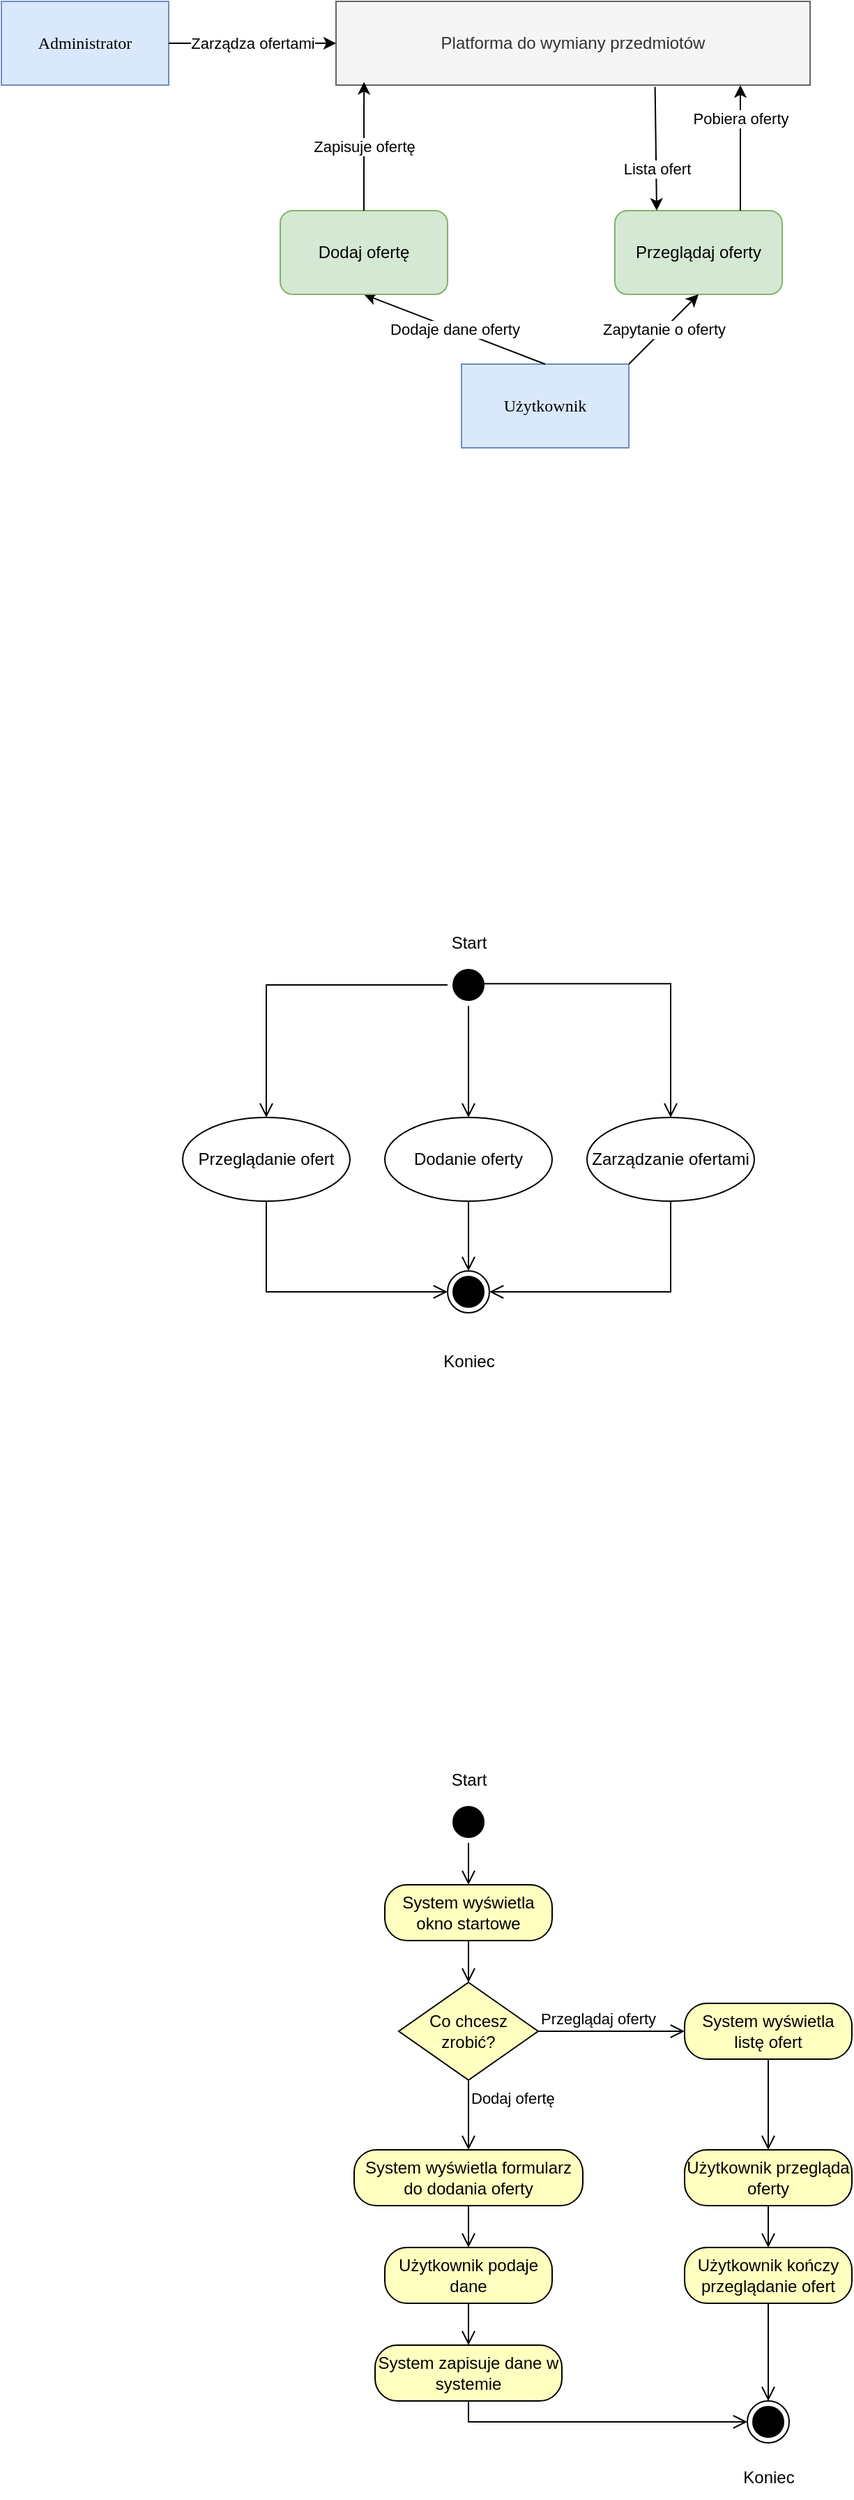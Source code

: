 <mxfile version="26.0.6">
  <diagram name="Strona-1" id="PgIZiGwXGUqN3fMDYzbm">
    <mxGraphModel dx="1105" dy="592" grid="1" gridSize="10" guides="1" tooltips="1" connect="1" arrows="1" fold="1" page="1" pageScale="1" pageWidth="827" pageHeight="1169" background="none" math="0" shadow="0">
      <root>
        <mxCell id="0" />
        <mxCell id="1" parent="0" />
        <mxCell id="xhVxFFICLKK-33eDcB5s-1" value="&lt;font face=&quot;Verdana&quot;&gt;Użytkownik&lt;/font&gt;" style="rounded=0;whiteSpace=wrap;html=1;fillColor=#dae8fc;strokeColor=#6c8ebf;" parent="1" vertex="1">
          <mxGeometry x="400" y="330" width="120" height="60" as="geometry" />
        </mxCell>
        <mxCell id="xhVxFFICLKK-33eDcB5s-3" value="Dodaje dane oferty" style="endArrow=classic;html=1;rounded=0;entryX=0.5;entryY=1;entryDx=0;entryDy=0;exitX=0.5;exitY=0;exitDx=0;exitDy=0;" parent="1" source="xhVxFFICLKK-33eDcB5s-1" target="xhVxFFICLKK-33eDcB5s-6" edge="1">
          <mxGeometry width="50" height="50" relative="1" as="geometry">
            <mxPoint x="360" y="580" as="sourcePoint" />
            <mxPoint x="370" y="340.0" as="targetPoint" />
          </mxGeometry>
        </mxCell>
        <mxCell id="xhVxFFICLKK-33eDcB5s-4" value="&lt;font face=&quot;Verdana&quot;&gt;Administrator&lt;/font&gt;" style="rounded=0;whiteSpace=wrap;html=1;fillColor=#dae8fc;strokeColor=#6c8ebf;" parent="1" vertex="1">
          <mxGeometry x="70" y="70" width="120" height="60" as="geometry" />
        </mxCell>
        <mxCell id="xhVxFFICLKK-33eDcB5s-6" value="Dodaj ofertę" style="rounded=1;whiteSpace=wrap;html=1;fillColor=#d5e8d4;strokeColor=#82b366;" parent="1" vertex="1">
          <mxGeometry x="270" y="220" width="120" height="60" as="geometry" />
        </mxCell>
        <mxCell id="xhVxFFICLKK-33eDcB5s-7" value="Platforma do wymiany przedmiotów" style="rounded=0;whiteSpace=wrap;html=1;fillColor=#f5f5f5;fontColor=#333333;strokeColor=#666666;" parent="1" vertex="1">
          <mxGeometry x="310" y="70" width="340" height="60" as="geometry" />
        </mxCell>
        <mxCell id="xhVxFFICLKK-33eDcB5s-8" value="Zarządza ofertami" style="endArrow=classic;html=1;rounded=0;entryX=0;entryY=0.5;entryDx=0;entryDy=0;exitX=1;exitY=0.5;exitDx=0;exitDy=0;" parent="1" source="xhVxFFICLKK-33eDcB5s-4" target="xhVxFFICLKK-33eDcB5s-7" edge="1">
          <mxGeometry width="50" height="50" relative="1" as="geometry">
            <mxPoint x="210" y="220" as="sourcePoint" />
            <mxPoint x="260" y="170" as="targetPoint" />
          </mxGeometry>
        </mxCell>
        <mxCell id="xhVxFFICLKK-33eDcB5s-9" value="Zapisuje ofertę" style="endArrow=classic;html=1;rounded=0;exitX=0.5;exitY=0;exitDx=0;exitDy=0;entryX=0.059;entryY=0.962;entryDx=0;entryDy=0;entryPerimeter=0;" parent="1" source="xhVxFFICLKK-33eDcB5s-6" target="xhVxFFICLKK-33eDcB5s-7" edge="1">
          <mxGeometry width="50" height="50" relative="1" as="geometry">
            <mxPoint x="380" y="220" as="sourcePoint" />
            <mxPoint x="370" y="140" as="targetPoint" />
          </mxGeometry>
        </mxCell>
        <mxCell id="xhVxFFICLKK-33eDcB5s-10" value="Przeglądaj oferty" style="rounded=1;whiteSpace=wrap;html=1;fillColor=#d5e8d4;strokeColor=#82b366;" parent="1" vertex="1">
          <mxGeometry x="510" y="220" width="120" height="60" as="geometry" />
        </mxCell>
        <mxCell id="xhVxFFICLKK-33eDcB5s-11" value="Zapytanie o oferty" style="endArrow=classic;html=1;rounded=0;entryX=0.5;entryY=1;entryDx=0;entryDy=0;exitX=1;exitY=0;exitDx=0;exitDy=0;" parent="1" source="xhVxFFICLKK-33eDcB5s-1" target="xhVxFFICLKK-33eDcB5s-10" edge="1">
          <mxGeometry width="50" height="50" relative="1" as="geometry">
            <mxPoint x="360" y="440" as="sourcePoint" />
            <mxPoint x="410" y="390" as="targetPoint" />
          </mxGeometry>
        </mxCell>
        <mxCell id="xhVxFFICLKK-33eDcB5s-12" value="Pobiera oferty" style="endArrow=classic;html=1;rounded=0;exitX=0.75;exitY=0;exitDx=0;exitDy=0;" parent="1" source="xhVxFFICLKK-33eDcB5s-10" edge="1">
          <mxGeometry x="0.444" width="50" height="50" relative="1" as="geometry">
            <mxPoint x="360" y="440" as="sourcePoint" />
            <mxPoint x="600" y="130" as="targetPoint" />
            <mxPoint y="-1" as="offset" />
          </mxGeometry>
        </mxCell>
        <mxCell id="xhVxFFICLKK-33eDcB5s-14" value="Lista ofert" style="endArrow=classic;html=1;rounded=0;entryX=0.25;entryY=0;entryDx=0;entryDy=0;exitX=0.673;exitY=1.021;exitDx=0;exitDy=0;exitPerimeter=0;" parent="1" source="xhVxFFICLKK-33eDcB5s-7" target="xhVxFFICLKK-33eDcB5s-10" edge="1">
          <mxGeometry x="0.329" width="50" height="50" relative="1" as="geometry">
            <mxPoint x="360" y="440" as="sourcePoint" />
            <mxPoint x="410" y="390" as="targetPoint" />
            <mxPoint as="offset" />
          </mxGeometry>
        </mxCell>
        <mxCell id="xhVxFFICLKK-33eDcB5s-15" value="" style="ellipse;html=1;shape=startState;fillColor=#000000;" parent="1" vertex="1">
          <mxGeometry x="390" y="760" width="30" height="30" as="geometry" />
        </mxCell>
        <mxCell id="xhVxFFICLKK-33eDcB5s-16" value="" style="edgeStyle=orthogonalEdgeStyle;html=1;verticalAlign=bottom;endArrow=open;endSize=8;strokeColor=default;rounded=0;entryX=0.5;entryY=0;entryDx=0;entryDy=0;" parent="1" source="xhVxFFICLKK-33eDcB5s-15" target="xhVxFFICLKK-33eDcB5s-18" edge="1">
          <mxGeometry relative="1" as="geometry">
            <mxPoint x="405" y="850" as="targetPoint" />
          </mxGeometry>
        </mxCell>
        <mxCell id="xhVxFFICLKK-33eDcB5s-17" value="Start" style="text;html=1;align=center;verticalAlign=middle;resizable=0;points=[];autosize=1;strokeColor=none;fillColor=none;" parent="1" vertex="1">
          <mxGeometry x="380" y="730" width="50" height="30" as="geometry" />
        </mxCell>
        <mxCell id="xhVxFFICLKK-33eDcB5s-18" value="Dodanie oferty" style="ellipse;whiteSpace=wrap;html=1;" parent="1" vertex="1">
          <mxGeometry x="345" y="870" width="120" height="60" as="geometry" />
        </mxCell>
        <mxCell id="xhVxFFICLKK-33eDcB5s-19" value="Przeglądanie ofert" style="ellipse;whiteSpace=wrap;html=1;" parent="1" vertex="1">
          <mxGeometry x="200" y="870" width="120" height="60" as="geometry" />
        </mxCell>
        <mxCell id="xhVxFFICLKK-33eDcB5s-20" value="Zarządzanie ofertami" style="ellipse;whiteSpace=wrap;html=1;" parent="1" vertex="1">
          <mxGeometry x="490" y="870" width="120" height="60" as="geometry" />
        </mxCell>
        <mxCell id="xhVxFFICLKK-33eDcB5s-21" value="" style="ellipse;html=1;shape=endState;fillColor=#000000;" parent="1" vertex="1">
          <mxGeometry x="390" y="980" width="30" height="30" as="geometry" />
        </mxCell>
        <mxCell id="xhVxFFICLKK-33eDcB5s-22" value="" style="edgeStyle=orthogonalEdgeStyle;html=1;verticalAlign=bottom;endArrow=open;endSize=8;strokeColor=default;rounded=0;entryX=0.5;entryY=0;entryDx=0;entryDy=0;exitX=0.5;exitY=1;exitDx=0;exitDy=0;" parent="1" source="xhVxFFICLKK-33eDcB5s-18" target="xhVxFFICLKK-33eDcB5s-21" edge="1">
          <mxGeometry relative="1" as="geometry">
            <mxPoint x="415" y="880" as="targetPoint" />
            <mxPoint x="415" y="800" as="sourcePoint" />
          </mxGeometry>
        </mxCell>
        <mxCell id="xhVxFFICLKK-33eDcB5s-23" value="Koniec" style="text;html=1;align=center;verticalAlign=middle;resizable=0;points=[];autosize=1;strokeColor=none;fillColor=none;" parent="1" vertex="1">
          <mxGeometry x="375" y="1030" width="60" height="30" as="geometry" />
        </mxCell>
        <mxCell id="xhVxFFICLKK-33eDcB5s-24" value="" style="edgeStyle=orthogonalEdgeStyle;html=1;verticalAlign=bottom;endArrow=open;endSize=8;strokeColor=default;rounded=0;entryX=0.5;entryY=0;entryDx=0;entryDy=0;exitX=0;exitY=0.5;exitDx=0;exitDy=0;" parent="1" source="xhVxFFICLKK-33eDcB5s-15" target="xhVxFFICLKK-33eDcB5s-19" edge="1">
          <mxGeometry relative="1" as="geometry">
            <mxPoint x="415" y="880" as="targetPoint" />
            <mxPoint x="415" y="800" as="sourcePoint" />
          </mxGeometry>
        </mxCell>
        <mxCell id="xhVxFFICLKK-33eDcB5s-25" value="" style="edgeStyle=orthogonalEdgeStyle;html=1;verticalAlign=bottom;endArrow=open;endSize=8;strokeColor=default;rounded=0;entryX=0.5;entryY=0;entryDx=0;entryDy=0;exitX=0.827;exitY=0.471;exitDx=0;exitDy=0;exitPerimeter=0;" parent="1" source="xhVxFFICLKK-33eDcB5s-15" target="xhVxFFICLKK-33eDcB5s-20" edge="1">
          <mxGeometry relative="1" as="geometry">
            <mxPoint x="270" y="880" as="targetPoint" />
            <mxPoint x="400" y="785" as="sourcePoint" />
          </mxGeometry>
        </mxCell>
        <mxCell id="xhVxFFICLKK-33eDcB5s-26" value="" style="edgeStyle=orthogonalEdgeStyle;html=1;verticalAlign=bottom;endArrow=open;endSize=8;strokeColor=default;rounded=0;entryX=0;entryY=0.5;entryDx=0;entryDy=0;exitX=0.5;exitY=1;exitDx=0;exitDy=0;" parent="1" source="xhVxFFICLKK-33eDcB5s-19" target="xhVxFFICLKK-33eDcB5s-21" edge="1">
          <mxGeometry relative="1" as="geometry">
            <mxPoint x="270" y="880" as="targetPoint" />
            <mxPoint x="400" y="785" as="sourcePoint" />
          </mxGeometry>
        </mxCell>
        <mxCell id="xhVxFFICLKK-33eDcB5s-27" value="" style="edgeStyle=orthogonalEdgeStyle;html=1;verticalAlign=bottom;endArrow=open;endSize=8;strokeColor=default;rounded=0;entryX=1;entryY=0.5;entryDx=0;entryDy=0;exitX=0.5;exitY=1;exitDx=0;exitDy=0;" parent="1" source="xhVxFFICLKK-33eDcB5s-20" target="xhVxFFICLKK-33eDcB5s-21" edge="1">
          <mxGeometry relative="1" as="geometry">
            <mxPoint x="400" y="1005" as="targetPoint" />
            <mxPoint x="270" y="940" as="sourcePoint" />
          </mxGeometry>
        </mxCell>
        <mxCell id="xhVxFFICLKK-33eDcB5s-28" value="" style="ellipse;html=1;shape=startState;fillColor=#000000;" parent="1" vertex="1">
          <mxGeometry x="390" y="1360" width="30" height="30" as="geometry" />
        </mxCell>
        <mxCell id="xhVxFFICLKK-33eDcB5s-29" value="Start" style="text;html=1;align=center;verticalAlign=middle;resizable=0;points=[];autosize=1;strokeColor=none;fillColor=none;" parent="1" vertex="1">
          <mxGeometry x="380" y="1330" width="50" height="30" as="geometry" />
        </mxCell>
        <mxCell id="xhVxFFICLKK-33eDcB5s-30" value="Co chcesz zrobić?" style="rhombus;whiteSpace=wrap;html=1;fontColor=#000000;fillColor=#ffffc0;strokeColor=#000000;" parent="1" vertex="1">
          <mxGeometry x="355" y="1490" width="100" height="70" as="geometry" />
        </mxCell>
        <mxCell id="xhVxFFICLKK-33eDcB5s-31" value="Przeglądaj oferty" style="edgeStyle=orthogonalEdgeStyle;html=1;align=left;verticalAlign=bottom;endArrow=open;endSize=8;strokeColor=#000000;rounded=0;" parent="1" source="xhVxFFICLKK-33eDcB5s-30" edge="1">
          <mxGeometry x="-1" relative="1" as="geometry">
            <mxPoint x="560" y="1525" as="targetPoint" />
          </mxGeometry>
        </mxCell>
        <mxCell id="xhVxFFICLKK-33eDcB5s-32" value="Dodaj ofertę" style="edgeStyle=orthogonalEdgeStyle;html=1;align=left;verticalAlign=top;endArrow=open;endSize=8;strokeColor=#000000;rounded=0;" parent="1" source="xhVxFFICLKK-33eDcB5s-30" edge="1">
          <mxGeometry x="-1" relative="1" as="geometry">
            <mxPoint x="405" y="1610" as="targetPoint" />
          </mxGeometry>
        </mxCell>
        <mxCell id="xhVxFFICLKK-33eDcB5s-33" value="" style="edgeStyle=orthogonalEdgeStyle;html=1;verticalAlign=bottom;endArrow=open;endSize=8;strokeColor=default;rounded=0;exitX=0.5;exitY=1;exitDx=0;exitDy=0;entryX=0.5;entryY=0;entryDx=0;entryDy=0;" parent="1" source="xhVxFFICLKK-33eDcB5s-28" target="xhVxFFICLKK-33eDcB5s-35" edge="1">
          <mxGeometry relative="1" as="geometry">
            <mxPoint x="405" y="1360" as="targetPoint" />
            <mxPoint x="459.63" y="1270" as="sourcePoint" />
          </mxGeometry>
        </mxCell>
        <mxCell id="xhVxFFICLKK-33eDcB5s-35" value="System wyświetla okno startowe" style="rounded=1;whiteSpace=wrap;html=1;arcSize=40;fontColor=#000000;fillColor=#ffffc0;strokeColor=#000000;" parent="1" vertex="1">
          <mxGeometry x="345" y="1420" width="120" height="40" as="geometry" />
        </mxCell>
        <mxCell id="xhVxFFICLKK-33eDcB5s-36" value="" style="edgeStyle=orthogonalEdgeStyle;html=1;verticalAlign=bottom;endArrow=open;endSize=8;strokeColor=#000000;rounded=0;entryX=0.5;entryY=0;entryDx=0;entryDy=0;" parent="1" source="xhVxFFICLKK-33eDcB5s-35" target="xhVxFFICLKK-33eDcB5s-30" edge="1">
          <mxGeometry relative="1" as="geometry">
            <mxPoint x="405" y="1460" as="targetPoint" />
          </mxGeometry>
        </mxCell>
        <mxCell id="xhVxFFICLKK-33eDcB5s-38" value="System wyświetla listę ofert" style="rounded=1;whiteSpace=wrap;html=1;arcSize=40;fontColor=#000000;fillColor=#ffffc0;strokeColor=#000000;" parent="1" vertex="1">
          <mxGeometry x="560" y="1505" width="120" height="40" as="geometry" />
        </mxCell>
        <mxCell id="xhVxFFICLKK-33eDcB5s-39" value="Użytkownik przegląda oferty" style="rounded=1;whiteSpace=wrap;html=1;arcSize=40;fontColor=#000000;fillColor=#ffffc0;strokeColor=#000000;" parent="1" vertex="1">
          <mxGeometry x="560" y="1610" width="120" height="40" as="geometry" />
        </mxCell>
        <mxCell id="xhVxFFICLKK-33eDcB5s-40" value="Użytkownik kończy przeglądanie ofert" style="rounded=1;whiteSpace=wrap;html=1;arcSize=40;fontColor=#000000;fillColor=#ffffc0;strokeColor=#000000;" parent="1" vertex="1">
          <mxGeometry x="560" y="1680" width="120" height="40" as="geometry" />
        </mxCell>
        <mxCell id="xhVxFFICLKK-33eDcB5s-41" value="" style="edgeStyle=orthogonalEdgeStyle;html=1;align=left;verticalAlign=top;endArrow=open;endSize=8;strokeColor=#000000;rounded=0;exitX=0.5;exitY=1;exitDx=0;exitDy=0;entryX=0.5;entryY=0;entryDx=0;entryDy=0;" parent="1" source="xhVxFFICLKK-33eDcB5s-38" target="xhVxFFICLKK-33eDcB5s-39" edge="1">
          <mxGeometry x="-1" relative="1" as="geometry">
            <mxPoint x="415" y="1660" as="targetPoint" />
            <mxPoint x="415" y="1570" as="sourcePoint" />
          </mxGeometry>
        </mxCell>
        <mxCell id="xhVxFFICLKK-33eDcB5s-42" value="" style="edgeStyle=orthogonalEdgeStyle;html=1;align=left;verticalAlign=top;endArrow=open;endSize=8;strokeColor=#000000;rounded=0;exitX=0.5;exitY=1;exitDx=0;exitDy=0;entryX=0.5;entryY=0;entryDx=0;entryDy=0;" parent="1" source="xhVxFFICLKK-33eDcB5s-39" target="xhVxFFICLKK-33eDcB5s-40" edge="1">
          <mxGeometry x="-1" relative="1" as="geometry">
            <mxPoint x="630" y="1620" as="targetPoint" />
            <mxPoint x="630" y="1555" as="sourcePoint" />
          </mxGeometry>
        </mxCell>
        <mxCell id="xhVxFFICLKK-33eDcB5s-43" value="" style="ellipse;html=1;shape=endState;fillColor=#000000;" parent="1" vertex="1">
          <mxGeometry x="605" y="1790" width="30" height="30" as="geometry" />
        </mxCell>
        <mxCell id="xhVxFFICLKK-33eDcB5s-44" value="" style="edgeStyle=orthogonalEdgeStyle;html=1;align=left;verticalAlign=top;endArrow=open;endSize=8;strokeColor=#000000;rounded=0;exitX=0.5;exitY=1;exitDx=0;exitDy=0;entryX=0.5;entryY=0;entryDx=0;entryDy=0;" parent="1" source="xhVxFFICLKK-33eDcB5s-40" target="xhVxFFICLKK-33eDcB5s-43" edge="1">
          <mxGeometry x="-1" relative="1" as="geometry">
            <mxPoint x="630" y="1690" as="targetPoint" />
            <mxPoint x="630" y="1660" as="sourcePoint" />
          </mxGeometry>
        </mxCell>
        <mxCell id="xhVxFFICLKK-33eDcB5s-45" value="Koniec" style="text;html=1;align=center;verticalAlign=middle;resizable=0;points=[];autosize=1;strokeColor=none;fillColor=none;" parent="1" vertex="1">
          <mxGeometry x="590" y="1830" width="60" height="30" as="geometry" />
        </mxCell>
        <mxCell id="xhVxFFICLKK-33eDcB5s-46" value="System wyświetla formularz do dodania oferty" style="rounded=1;whiteSpace=wrap;html=1;arcSize=40;fontColor=#000000;fillColor=#ffffc0;strokeColor=#000000;" parent="1" vertex="1">
          <mxGeometry x="323" y="1610" width="164" height="40" as="geometry" />
        </mxCell>
        <mxCell id="xhVxFFICLKK-33eDcB5s-47" value="Użytkownik podaje dane" style="rounded=1;whiteSpace=wrap;html=1;arcSize=40;fontColor=#000000;fillColor=#ffffc0;strokeColor=#000000;" parent="1" vertex="1">
          <mxGeometry x="345" y="1680" width="120" height="40" as="geometry" />
        </mxCell>
        <mxCell id="xhVxFFICLKK-33eDcB5s-48" value="System zapisuje dane w systemie" style="rounded=1;whiteSpace=wrap;html=1;arcSize=40;fontColor=#000000;fillColor=#ffffc0;strokeColor=#000000;" parent="1" vertex="1">
          <mxGeometry x="338" y="1750" width="134" height="40" as="geometry" />
        </mxCell>
        <mxCell id="xhVxFFICLKK-33eDcB5s-49" value="" style="edgeStyle=orthogonalEdgeStyle;html=1;align=left;verticalAlign=top;endArrow=open;endSize=8;strokeColor=#000000;rounded=0;exitX=0.5;exitY=1;exitDx=0;exitDy=0;entryX=0.5;entryY=0;entryDx=0;entryDy=0;" parent="1" source="xhVxFFICLKK-33eDcB5s-46" target="xhVxFFICLKK-33eDcB5s-47" edge="1">
          <mxGeometry x="-1" relative="1" as="geometry">
            <mxPoint x="630" y="1620" as="targetPoint" />
            <mxPoint x="630" y="1555" as="sourcePoint" />
          </mxGeometry>
        </mxCell>
        <mxCell id="xhVxFFICLKK-33eDcB5s-50" value="" style="edgeStyle=orthogonalEdgeStyle;html=1;align=left;verticalAlign=top;endArrow=open;endSize=8;strokeColor=#000000;rounded=0;exitX=0.5;exitY=1;exitDx=0;exitDy=0;entryX=0.5;entryY=0;entryDx=0;entryDy=0;" parent="1" source="xhVxFFICLKK-33eDcB5s-47" target="xhVxFFICLKK-33eDcB5s-48" edge="1">
          <mxGeometry x="-1" relative="1" as="geometry">
            <mxPoint x="415" y="1690" as="targetPoint" />
            <mxPoint x="415" y="1660" as="sourcePoint" />
          </mxGeometry>
        </mxCell>
        <mxCell id="xhVxFFICLKK-33eDcB5s-51" value="" style="edgeStyle=orthogonalEdgeStyle;html=1;align=left;verticalAlign=top;endArrow=open;endSize=8;strokeColor=#000000;rounded=0;exitX=0.5;exitY=1;exitDx=0;exitDy=0;entryX=0;entryY=0.5;entryDx=0;entryDy=0;" parent="1" source="xhVxFFICLKK-33eDcB5s-48" target="xhVxFFICLKK-33eDcB5s-43" edge="1">
          <mxGeometry x="-1" relative="1" as="geometry">
            <mxPoint x="630" y="1860" as="targetPoint" />
            <mxPoint x="630" y="1730" as="sourcePoint" />
          </mxGeometry>
        </mxCell>
      </root>
    </mxGraphModel>
  </diagram>
</mxfile>
